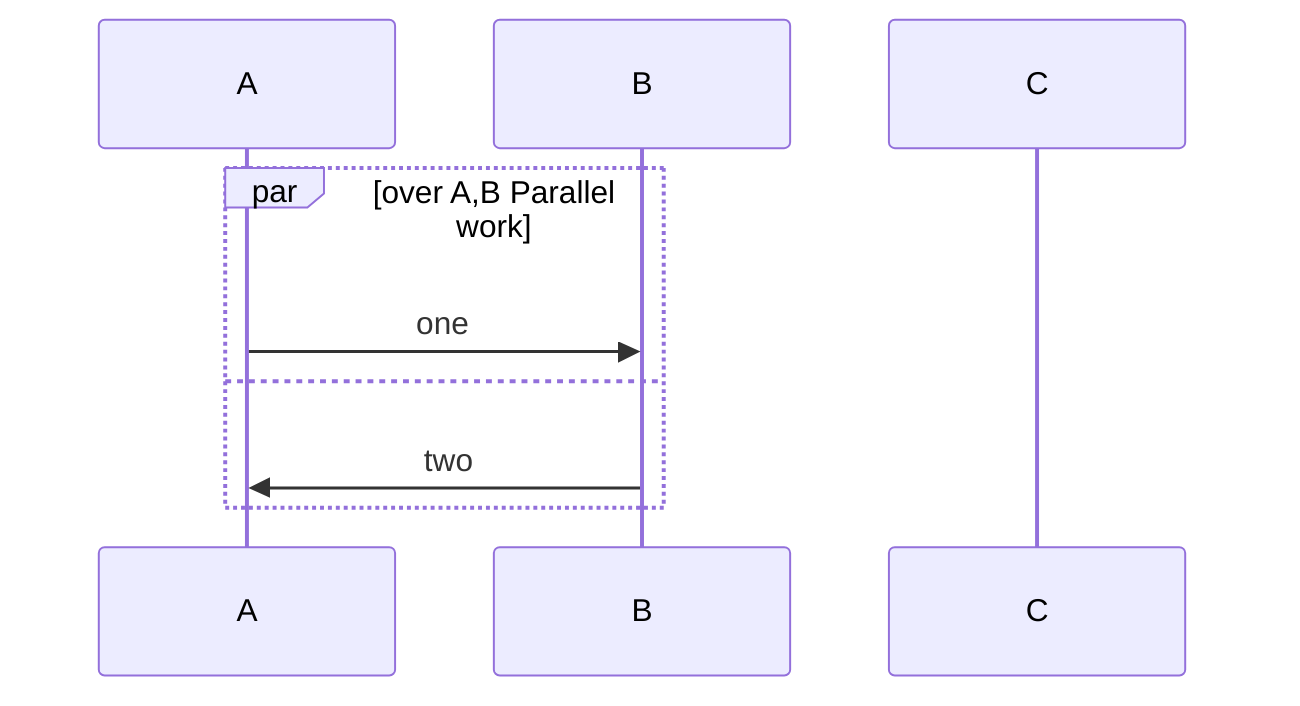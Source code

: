 sequenceDiagram
  participant A
  participant B
  participant C
  par over A,B Parallel work
    A->>B: one
  and
    B->>A: two
  end